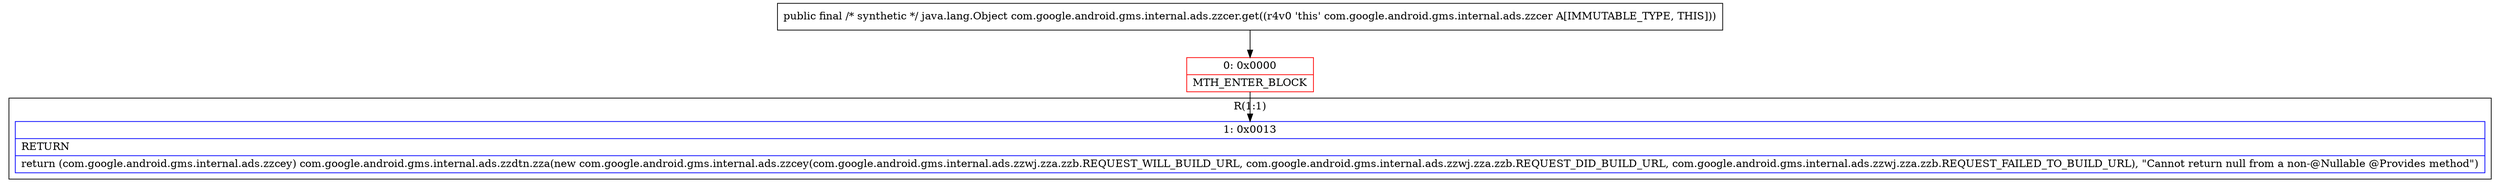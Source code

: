 digraph "CFG forcom.google.android.gms.internal.ads.zzcer.get()Ljava\/lang\/Object;" {
subgraph cluster_Region_1073625930 {
label = "R(1:1)";
node [shape=record,color=blue];
Node_1 [shape=record,label="{1\:\ 0x0013|RETURN\l|return (com.google.android.gms.internal.ads.zzcey) com.google.android.gms.internal.ads.zzdtn.zza(new com.google.android.gms.internal.ads.zzcey(com.google.android.gms.internal.ads.zzwj.zza.zzb.REQUEST_WILL_BUILD_URL, com.google.android.gms.internal.ads.zzwj.zza.zzb.REQUEST_DID_BUILD_URL, com.google.android.gms.internal.ads.zzwj.zza.zzb.REQUEST_FAILED_TO_BUILD_URL), \"Cannot return null from a non\-@Nullable @Provides method\")\l}"];
}
Node_0 [shape=record,color=red,label="{0\:\ 0x0000|MTH_ENTER_BLOCK\l}"];
MethodNode[shape=record,label="{public final \/* synthetic *\/ java.lang.Object com.google.android.gms.internal.ads.zzcer.get((r4v0 'this' com.google.android.gms.internal.ads.zzcer A[IMMUTABLE_TYPE, THIS])) }"];
MethodNode -> Node_0;
Node_0 -> Node_1;
}

